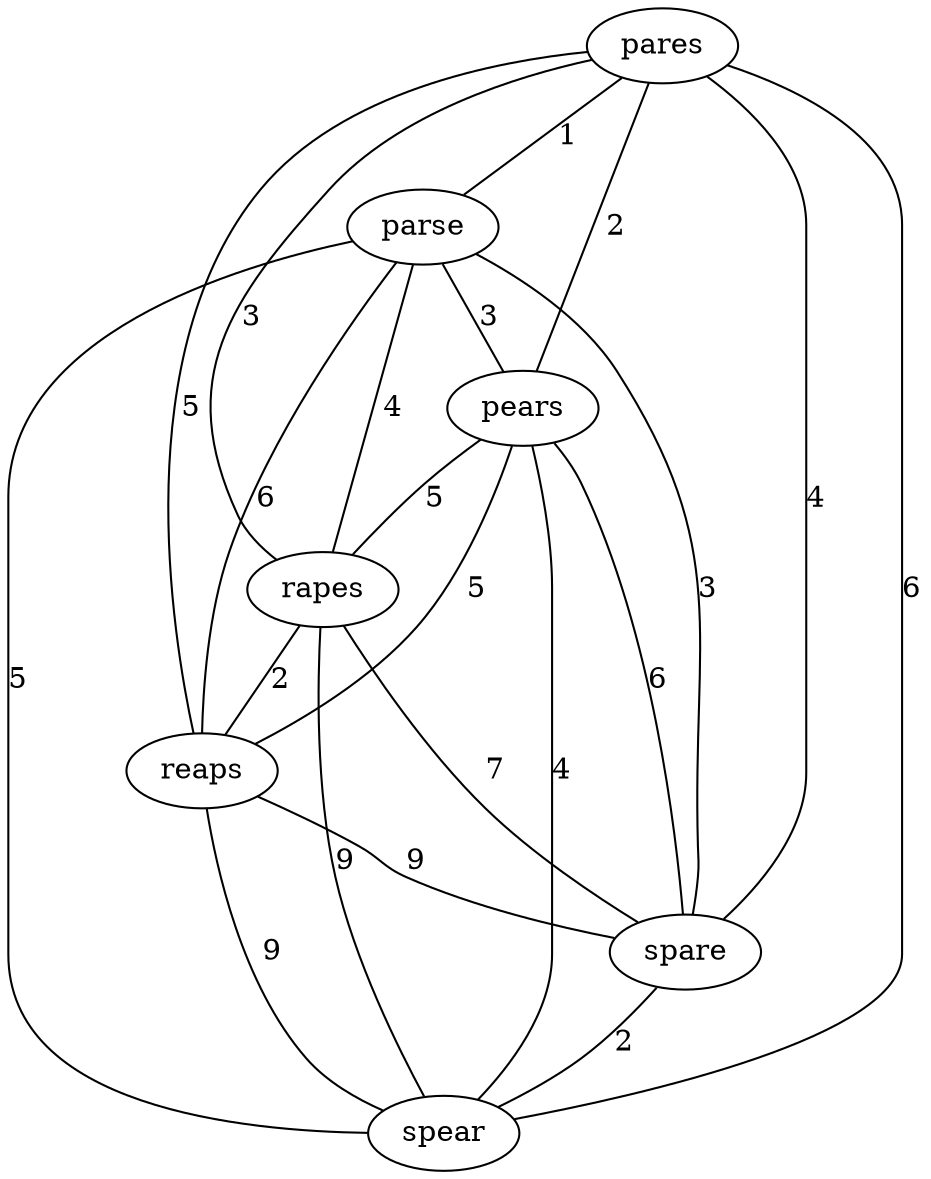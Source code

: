 graph {
	pares -- parse [ label="1" ];
	pares -- pears [ label="2" ];
	pares -- rapes [ label="3" ];
	pares -- reaps [ label="5" ];
	pares -- spare [ label="4" ];
	pares -- spear [ label="6" ];
	parse -- pears [ label="3" ];
	parse -- rapes [ label="4" ];
	parse -- reaps [ label="6" ];
	parse -- spare [ label="3" ];
	parse -- spear [ label="5" ];
	pears -- rapes [ label="5" ];
	pears -- reaps [ label="5" ];
	pears -- spare [ label="6" ];
	pears -- spear [ label="4" ];
	rapes -- reaps [ label="2" ];
	rapes -- spare [ label="7" ];
	rapes -- spear [ label="9" ];
	reaps -- spare [ label="9" ];
	reaps -- spear [ label="9" ];
	spare -- spear [ label="2" ];
}
